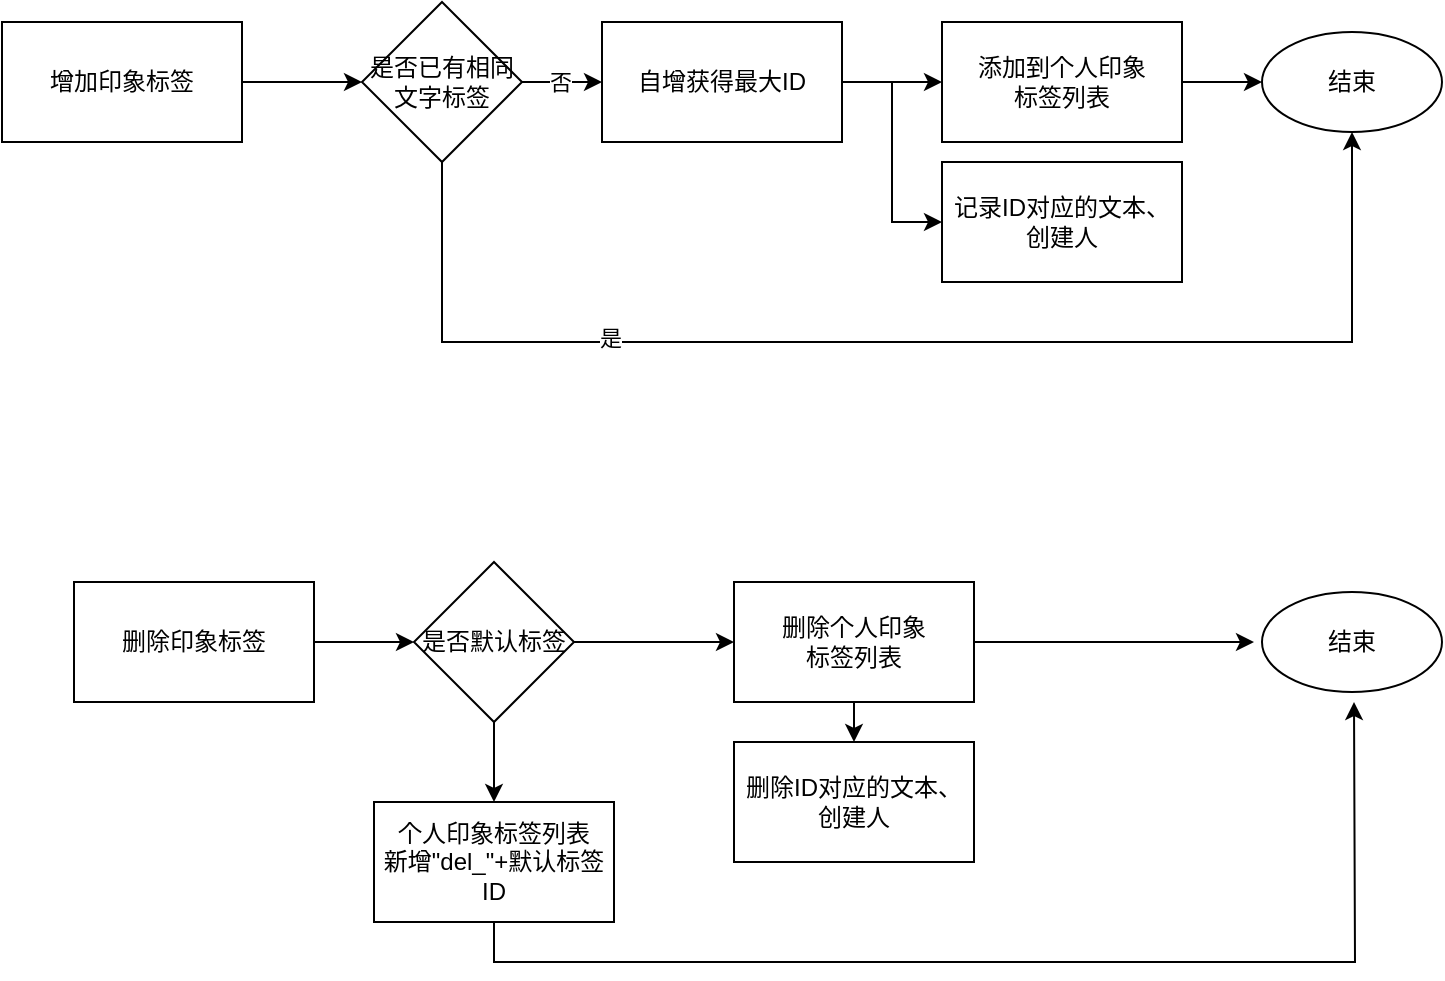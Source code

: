 <mxfile version="15.9.4" type="github">
  <diagram id="51dJ9gH7P7qgkjwUIwsL" name="Page-1">
    <mxGraphModel dx="1298" dy="742" grid="1" gridSize="10" guides="1" tooltips="1" connect="1" arrows="1" fold="1" page="1" pageScale="1" pageWidth="827" pageHeight="1169" math="0" shadow="0">
      <root>
        <mxCell id="0" />
        <mxCell id="1" parent="0" />
        <mxCell id="ABUXH3rSY7tyzEH833zm-10" style="edgeStyle=orthogonalEdgeStyle;rounded=0;orthogonalLoop=1;jettySize=auto;html=1;" edge="1" parent="1" source="ABUXH3rSY7tyzEH833zm-1" target="ABUXH3rSY7tyzEH833zm-2">
          <mxGeometry relative="1" as="geometry" />
        </mxCell>
        <mxCell id="ABUXH3rSY7tyzEH833zm-1" value="增加印象标签" style="rounded=0;whiteSpace=wrap;html=1;" vertex="1" parent="1">
          <mxGeometry x="54" y="30" width="120" height="60" as="geometry" />
        </mxCell>
        <mxCell id="ABUXH3rSY7tyzEH833zm-11" style="edgeStyle=orthogonalEdgeStyle;rounded=0;orthogonalLoop=1;jettySize=auto;html=1;" edge="1" parent="1" source="ABUXH3rSY7tyzEH833zm-2" target="ABUXH3rSY7tyzEH833zm-7">
          <mxGeometry relative="1" as="geometry" />
        </mxCell>
        <mxCell id="ABUXH3rSY7tyzEH833zm-22" value="否" style="edgeLabel;html=1;align=center;verticalAlign=middle;resizable=0;points=[];" vertex="1" connectable="0" parent="ABUXH3rSY7tyzEH833zm-11">
          <mxGeometry x="-0.05" relative="1" as="geometry">
            <mxPoint as="offset" />
          </mxGeometry>
        </mxCell>
        <mxCell id="ABUXH3rSY7tyzEH833zm-20" style="edgeStyle=orthogonalEdgeStyle;rounded=0;orthogonalLoop=1;jettySize=auto;html=1;exitX=0.5;exitY=1;exitDx=0;exitDy=0;entryX=0.5;entryY=1;entryDx=0;entryDy=0;" edge="1" parent="1" source="ABUXH3rSY7tyzEH833zm-2" target="ABUXH3rSY7tyzEH833zm-6">
          <mxGeometry relative="1" as="geometry">
            <Array as="points">
              <mxPoint x="274" y="190" />
              <mxPoint x="729" y="190" />
            </Array>
          </mxGeometry>
        </mxCell>
        <mxCell id="ABUXH3rSY7tyzEH833zm-21" value="是" style="edgeLabel;html=1;align=center;verticalAlign=middle;resizable=0;points=[];" vertex="1" connectable="0" parent="ABUXH3rSY7tyzEH833zm-20">
          <mxGeometry x="-0.465" y="2" relative="1" as="geometry">
            <mxPoint as="offset" />
          </mxGeometry>
        </mxCell>
        <mxCell id="ABUXH3rSY7tyzEH833zm-2" value="是否已有相同文字标签" style="rhombus;whiteSpace=wrap;html=1;" vertex="1" parent="1">
          <mxGeometry x="234" y="20" width="80" height="80" as="geometry" />
        </mxCell>
        <mxCell id="ABUXH3rSY7tyzEH833zm-6" value="结束" style="ellipse;whiteSpace=wrap;html=1;" vertex="1" parent="1">
          <mxGeometry x="684" y="35" width="90" height="50" as="geometry" />
        </mxCell>
        <mxCell id="ABUXH3rSY7tyzEH833zm-12" style="edgeStyle=orthogonalEdgeStyle;rounded=0;orthogonalLoop=1;jettySize=auto;html=1;exitX=1;exitY=0.5;exitDx=0;exitDy=0;" edge="1" parent="1" source="ABUXH3rSY7tyzEH833zm-7" target="ABUXH3rSY7tyzEH833zm-8">
          <mxGeometry relative="1" as="geometry" />
        </mxCell>
        <mxCell id="ABUXH3rSY7tyzEH833zm-13" style="edgeStyle=orthogonalEdgeStyle;rounded=0;orthogonalLoop=1;jettySize=auto;html=1;entryX=0;entryY=0.5;entryDx=0;entryDy=0;" edge="1" parent="1" source="ABUXH3rSY7tyzEH833zm-7" target="ABUXH3rSY7tyzEH833zm-9">
          <mxGeometry relative="1" as="geometry" />
        </mxCell>
        <mxCell id="ABUXH3rSY7tyzEH833zm-7" value="自增获得最大ID" style="rounded=0;whiteSpace=wrap;html=1;" vertex="1" parent="1">
          <mxGeometry x="354" y="30" width="120" height="60" as="geometry" />
        </mxCell>
        <mxCell id="ABUXH3rSY7tyzEH833zm-14" style="edgeStyle=orthogonalEdgeStyle;rounded=0;orthogonalLoop=1;jettySize=auto;html=1;exitX=1;exitY=0.5;exitDx=0;exitDy=0;entryX=0;entryY=0.5;entryDx=0;entryDy=0;" edge="1" parent="1" source="ABUXH3rSY7tyzEH833zm-8" target="ABUXH3rSY7tyzEH833zm-6">
          <mxGeometry relative="1" as="geometry" />
        </mxCell>
        <mxCell id="ABUXH3rSY7tyzEH833zm-8" value="添加到个人印象&lt;br&gt;标签列表" style="rounded=0;whiteSpace=wrap;html=1;" vertex="1" parent="1">
          <mxGeometry x="524" y="30" width="120" height="60" as="geometry" />
        </mxCell>
        <mxCell id="ABUXH3rSY7tyzEH833zm-9" value="记录ID对应的文本、创建人" style="rounded=0;whiteSpace=wrap;html=1;" vertex="1" parent="1">
          <mxGeometry x="524" y="100" width="120" height="60" as="geometry" />
        </mxCell>
        <mxCell id="ABUXH3rSY7tyzEH833zm-24" style="edgeStyle=orthogonalEdgeStyle;rounded=0;orthogonalLoop=1;jettySize=auto;html=1;entryX=0;entryY=0.5;entryDx=0;entryDy=0;" edge="1" parent="1" source="ABUXH3rSY7tyzEH833zm-15" target="ABUXH3rSY7tyzEH833zm-16">
          <mxGeometry relative="1" as="geometry" />
        </mxCell>
        <mxCell id="ABUXH3rSY7tyzEH833zm-15" value="删除印象标签" style="rounded=0;whiteSpace=wrap;html=1;" vertex="1" parent="1">
          <mxGeometry x="90" y="310" width="120" height="60" as="geometry" />
        </mxCell>
        <mxCell id="ABUXH3rSY7tyzEH833zm-25" style="edgeStyle=orthogonalEdgeStyle;rounded=0;orthogonalLoop=1;jettySize=auto;html=1;exitX=0.5;exitY=1;exitDx=0;exitDy=0;entryX=0.5;entryY=0;entryDx=0;entryDy=0;" edge="1" parent="1" source="ABUXH3rSY7tyzEH833zm-16" target="ABUXH3rSY7tyzEH833zm-17">
          <mxGeometry relative="1" as="geometry" />
        </mxCell>
        <mxCell id="ABUXH3rSY7tyzEH833zm-28" style="edgeStyle=orthogonalEdgeStyle;rounded=0;orthogonalLoop=1;jettySize=auto;html=1;exitX=1;exitY=0.5;exitDx=0;exitDy=0;entryX=0;entryY=0.5;entryDx=0;entryDy=0;" edge="1" parent="1" source="ABUXH3rSY7tyzEH833zm-16" target="ABUXH3rSY7tyzEH833zm-18">
          <mxGeometry relative="1" as="geometry" />
        </mxCell>
        <mxCell id="ABUXH3rSY7tyzEH833zm-16" value="是否默认标签" style="rhombus;whiteSpace=wrap;html=1;" vertex="1" parent="1">
          <mxGeometry x="260" y="300" width="80" height="80" as="geometry" />
        </mxCell>
        <mxCell id="ABUXH3rSY7tyzEH833zm-26" style="edgeStyle=orthogonalEdgeStyle;rounded=0;orthogonalLoop=1;jettySize=auto;html=1;exitX=0.5;exitY=1;exitDx=0;exitDy=0;" edge="1" parent="1" source="ABUXH3rSY7tyzEH833zm-17">
          <mxGeometry relative="1" as="geometry">
            <mxPoint x="730" y="370" as="targetPoint" />
          </mxGeometry>
        </mxCell>
        <mxCell id="ABUXH3rSY7tyzEH833zm-17" value="个人印象标签列表&lt;br&gt;新增&quot;del_&quot;+默认标签ID" style="rounded=0;whiteSpace=wrap;html=1;" vertex="1" parent="1">
          <mxGeometry x="240" y="420" width="120" height="60" as="geometry" />
        </mxCell>
        <mxCell id="ABUXH3rSY7tyzEH833zm-27" style="edgeStyle=orthogonalEdgeStyle;rounded=0;orthogonalLoop=1;jettySize=auto;html=1;exitX=1;exitY=0.5;exitDx=0;exitDy=0;" edge="1" parent="1" source="ABUXH3rSY7tyzEH833zm-18">
          <mxGeometry relative="1" as="geometry">
            <mxPoint x="680" y="340" as="targetPoint" />
          </mxGeometry>
        </mxCell>
        <mxCell id="ABUXH3rSY7tyzEH833zm-29" style="edgeStyle=orthogonalEdgeStyle;rounded=0;orthogonalLoop=1;jettySize=auto;html=1;exitX=0.5;exitY=1;exitDx=0;exitDy=0;entryX=0.5;entryY=0;entryDx=0;entryDy=0;" edge="1" parent="1" source="ABUXH3rSY7tyzEH833zm-18" target="ABUXH3rSY7tyzEH833zm-19">
          <mxGeometry relative="1" as="geometry" />
        </mxCell>
        <mxCell id="ABUXH3rSY7tyzEH833zm-18" value="删除个人印象&lt;br&gt;标签列表" style="rounded=0;whiteSpace=wrap;html=1;" vertex="1" parent="1">
          <mxGeometry x="420" y="310" width="120" height="60" as="geometry" />
        </mxCell>
        <mxCell id="ABUXH3rSY7tyzEH833zm-19" value="删除ID对应的文本、创建人" style="rounded=0;whiteSpace=wrap;html=1;" vertex="1" parent="1">
          <mxGeometry x="420" y="390" width="120" height="60" as="geometry" />
        </mxCell>
        <mxCell id="ABUXH3rSY7tyzEH833zm-23" value="结束" style="ellipse;whiteSpace=wrap;html=1;" vertex="1" parent="1">
          <mxGeometry x="684" y="315" width="90" height="50" as="geometry" />
        </mxCell>
      </root>
    </mxGraphModel>
  </diagram>
</mxfile>
